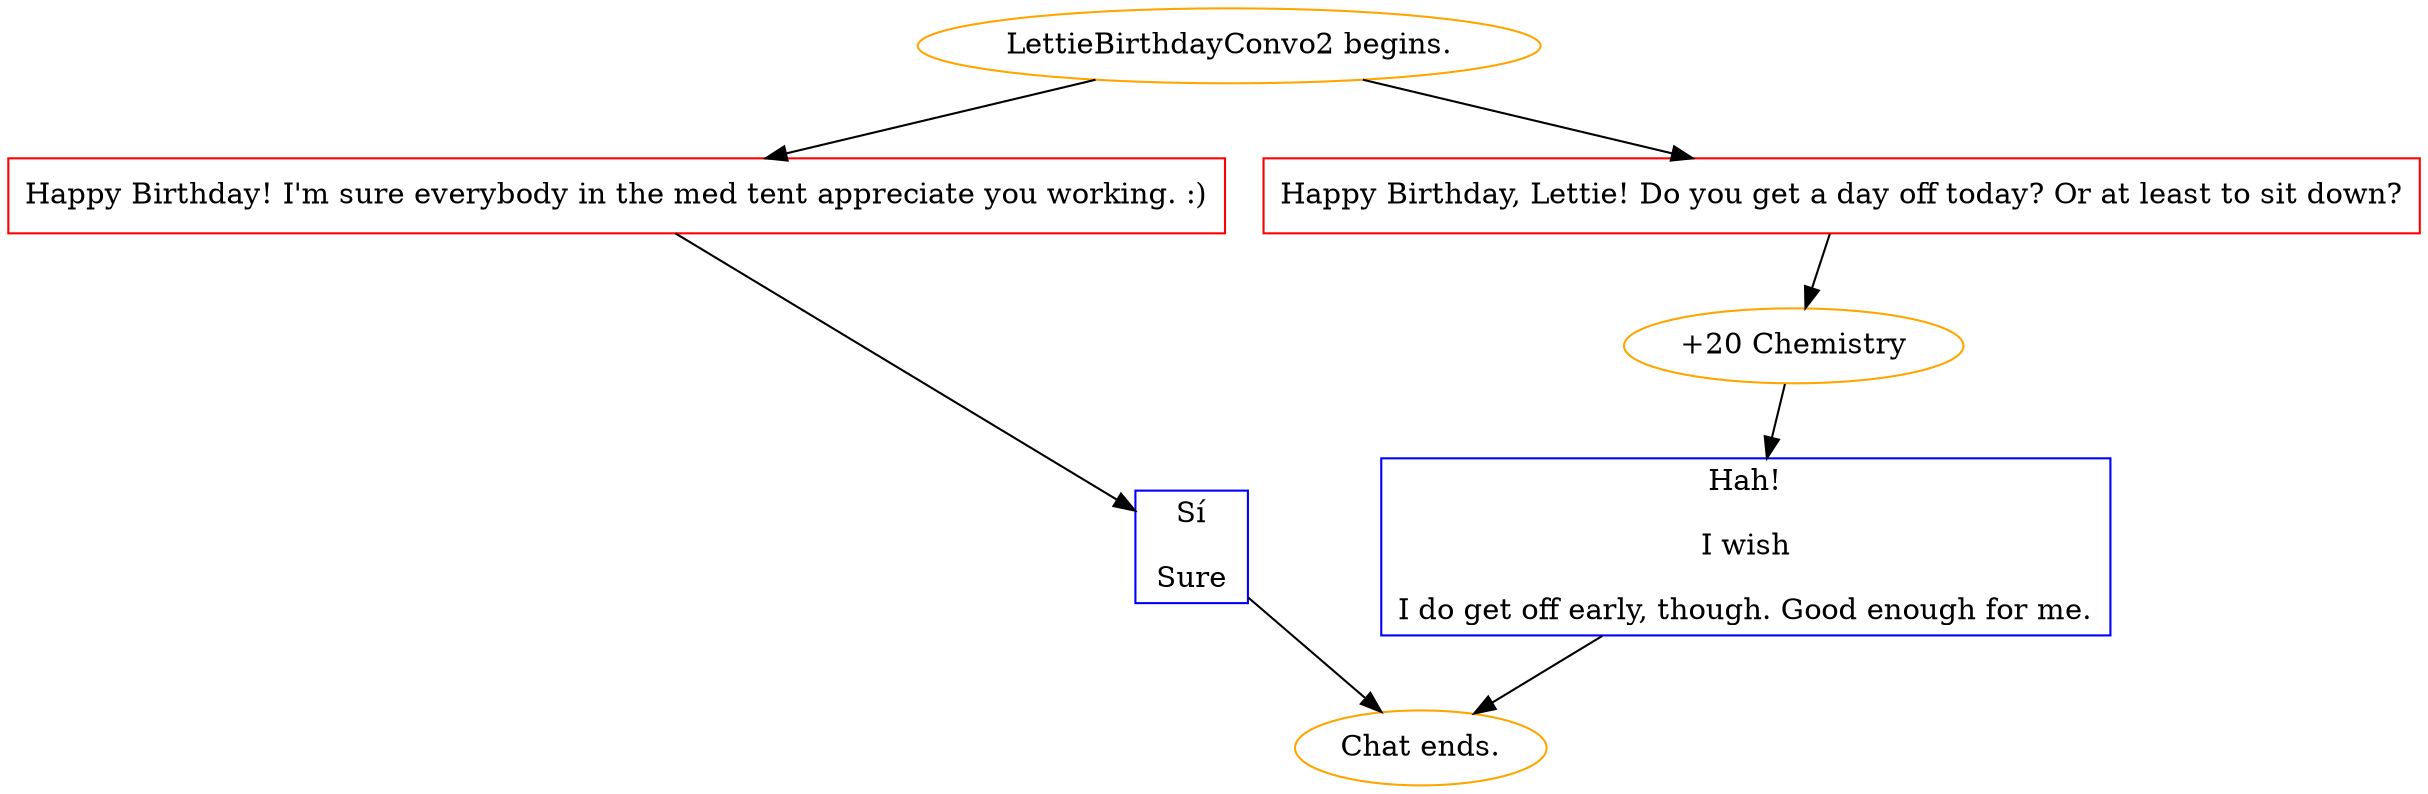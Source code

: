 digraph {
	"LettieBirthdayConvo2 begins." [color=orange];
		"LettieBirthdayConvo2 begins." -> j1119109351;
		"LettieBirthdayConvo2 begins." -> j3283985465;
	j1119109351 [label="Happy Birthday! I'm sure everybody in the med tent appreciate you working. :)",shape=box,color=red];
		j1119109351 -> j2195545428;
	j3283985465 [label="Happy Birthday, Lettie! Do you get a day off today? Or at least to sit down?",shape=box,color=red];
		j3283985465 -> j582678311;
	j2195545428 [label="Sí
Sure",shape=box,color=blue];
		j2195545428 -> "Chat ends.";
	j582678311 [label="+20 Chemistry",color=orange];
		j582678311 -> j3181384863;
	"Chat ends." [color=orange];
	j3181384863 [label="Hah!
I wish
I do get off early, though. Good enough for me.",shape=box,color=blue];
		j3181384863 -> "Chat ends.";
}